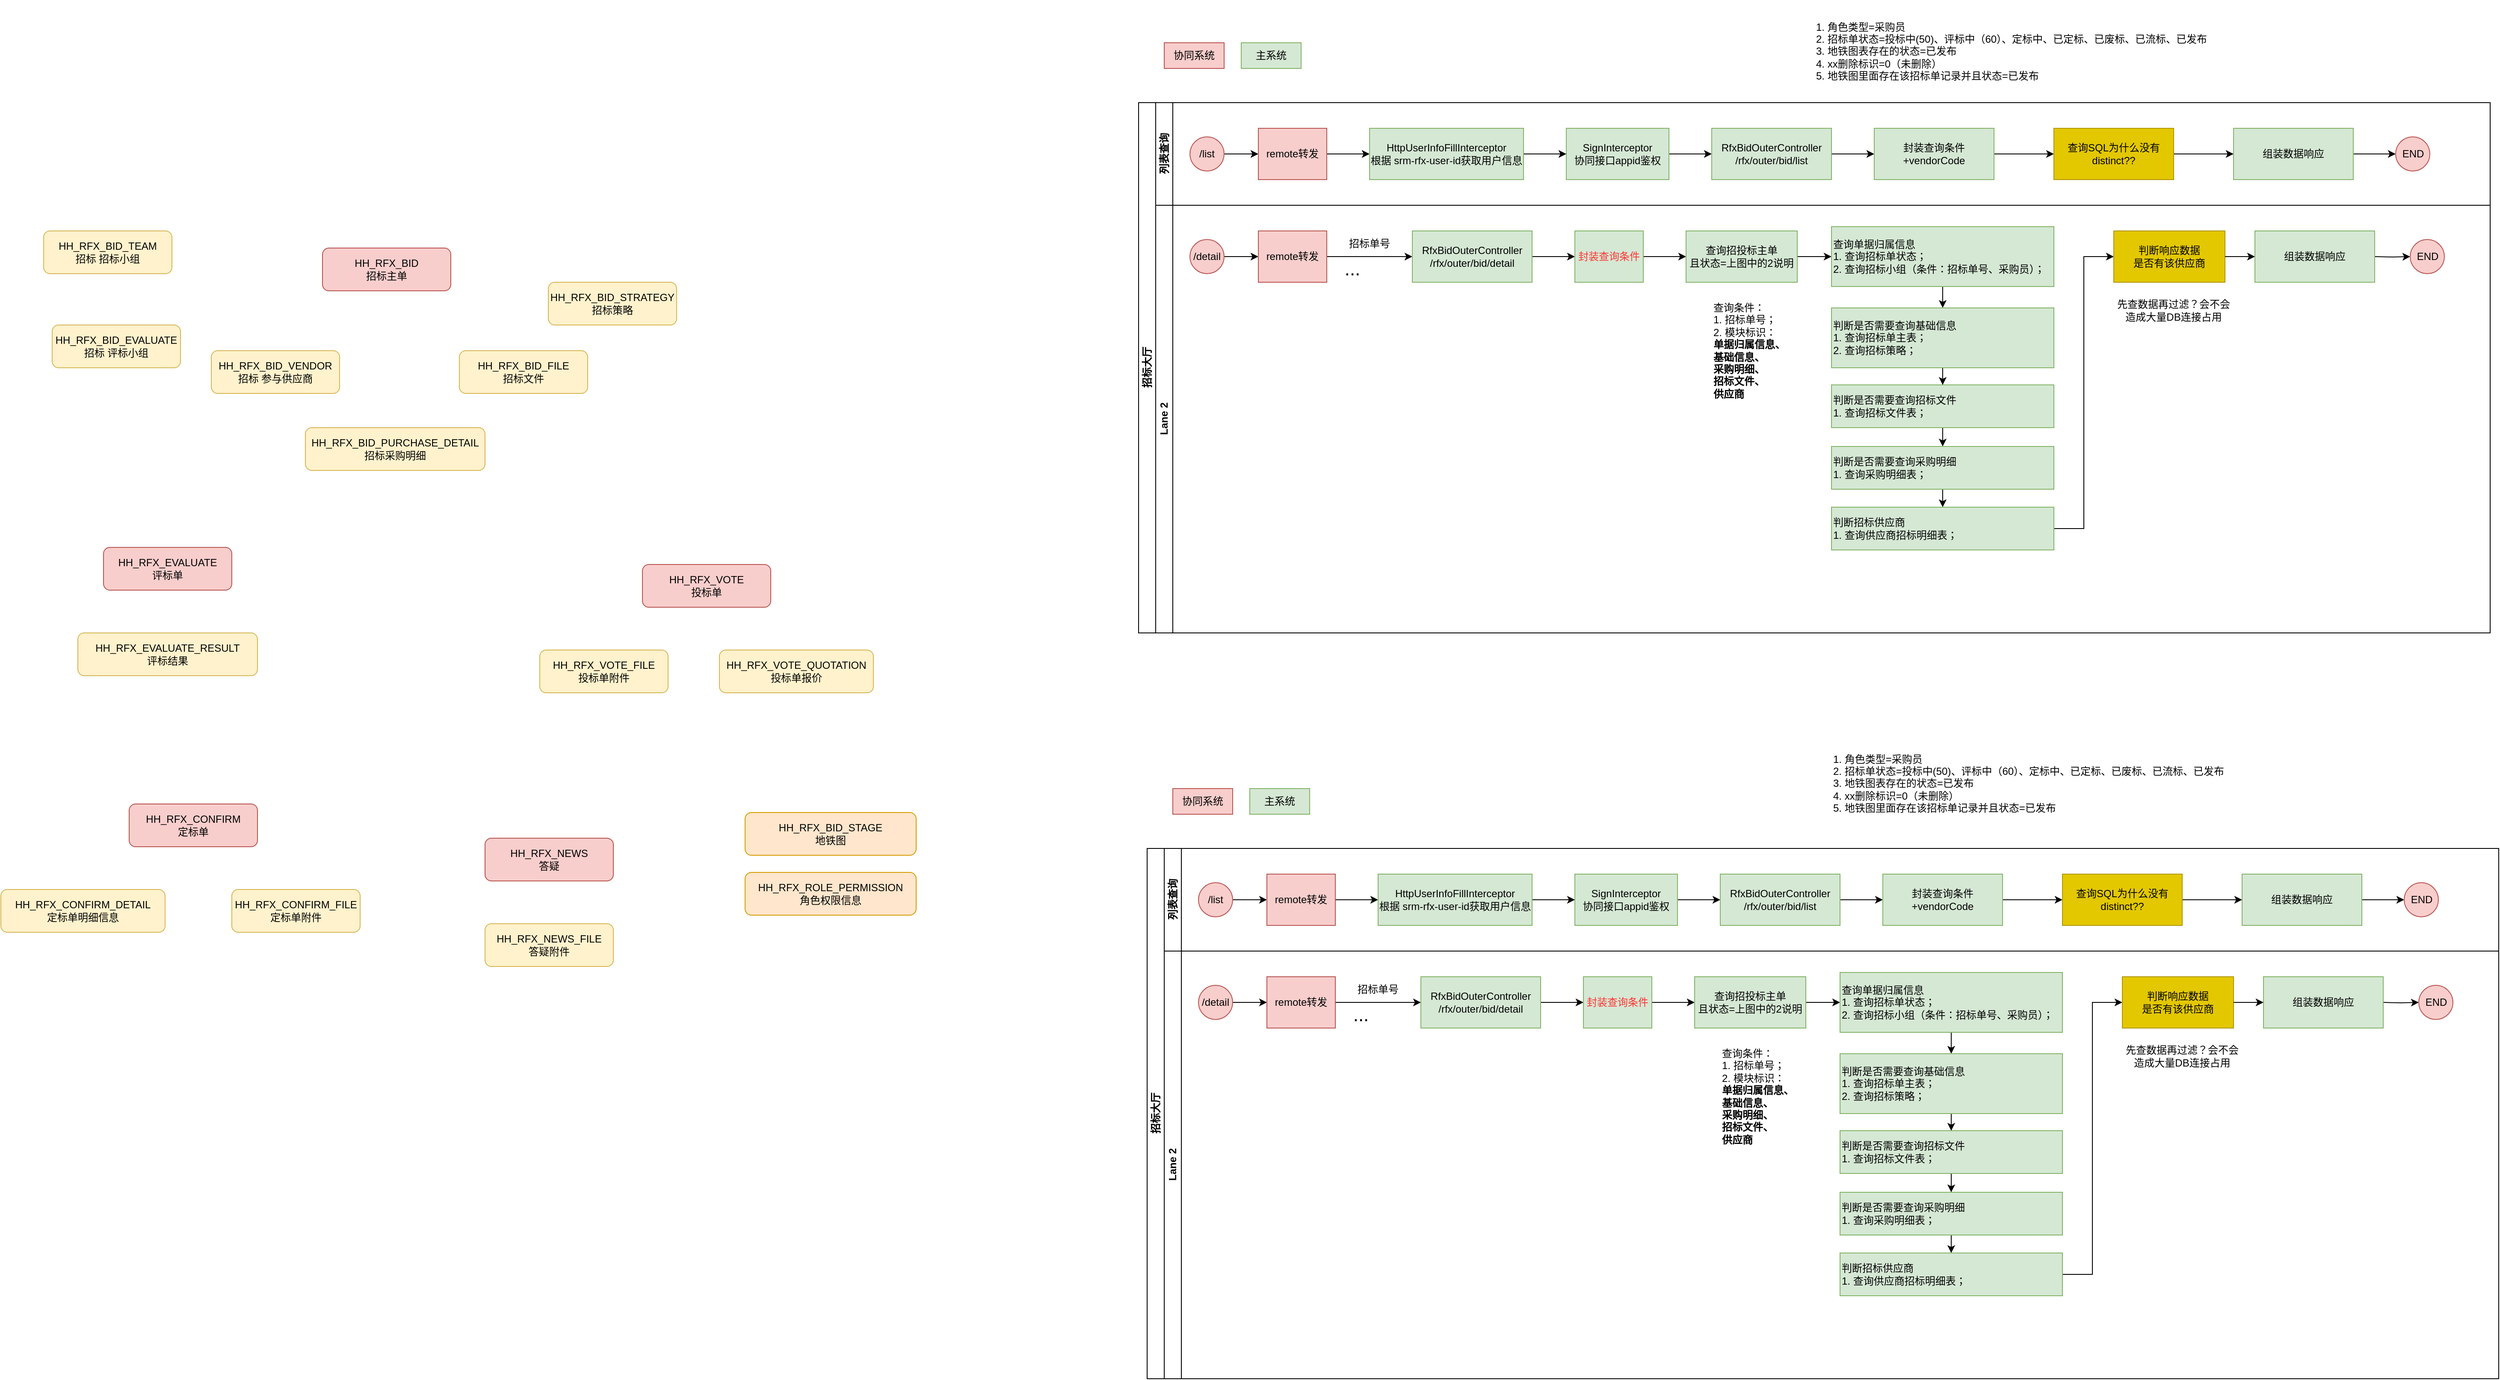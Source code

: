 <mxfile version="24.8.6">
  <diagram id="prtHgNgQTEPvFCAcTncT" name="Page-1">
    <mxGraphModel dx="2861" dy="704" grid="1" gridSize="10" guides="1" tooltips="1" connect="1" arrows="1" fold="1" page="1" pageScale="1" pageWidth="827" pageHeight="1169" math="0" shadow="0">
      <root>
        <mxCell id="0" />
        <mxCell id="1" parent="0" />
        <mxCell id="dNxyNK7c78bLwvsdeMH5-19" value="招标大厅" style="swimlane;html=1;childLayout=stackLayout;resizeParent=1;resizeParentMax=0;horizontal=0;startSize=20;horizontalStack=0;" parent="1" vertex="1">
          <mxGeometry x="120" y="120" width="1580" height="620" as="geometry" />
        </mxCell>
        <mxCell id="dNxyNK7c78bLwvsdeMH5-20" value="列表查询" style="swimlane;html=1;startSize=20;horizontal=0;align=center;" parent="dNxyNK7c78bLwvsdeMH5-19" vertex="1">
          <mxGeometry x="20" width="1560" height="120" as="geometry" />
        </mxCell>
        <mxCell id="dNxyNK7c78bLwvsdeMH5-25" value="" style="edgeStyle=orthogonalEdgeStyle;rounded=0;orthogonalLoop=1;jettySize=auto;html=1;" parent="dNxyNK7c78bLwvsdeMH5-20" source="dNxyNK7c78bLwvsdeMH5-23" target="dNxyNK7c78bLwvsdeMH5-24" edge="1">
          <mxGeometry relative="1" as="geometry" />
        </mxCell>
        <mxCell id="dNxyNK7c78bLwvsdeMH5-23" value="/list" style="ellipse;whiteSpace=wrap;html=1;fillColor=#f8cecc;strokeColor=#b85450;" parent="dNxyNK7c78bLwvsdeMH5-20" vertex="1">
          <mxGeometry x="40" y="40" width="40" height="40" as="geometry" />
        </mxCell>
        <mxCell id="eU4avIr93L6JoO_hdqMd-41" value="" style="edgeStyle=orthogonalEdgeStyle;rounded=0;orthogonalLoop=1;jettySize=auto;html=1;" edge="1" parent="dNxyNK7c78bLwvsdeMH5-20" source="dNxyNK7c78bLwvsdeMH5-24" target="eU4avIr93L6JoO_hdqMd-8">
          <mxGeometry relative="1" as="geometry" />
        </mxCell>
        <mxCell id="dNxyNK7c78bLwvsdeMH5-24" value="remote转发" style="rounded=0;whiteSpace=wrap;html=1;fontFamily=Helvetica;fontSize=12;align=center;fillColor=#f8cecc;strokeColor=#b85450;" parent="dNxyNK7c78bLwvsdeMH5-20" vertex="1">
          <mxGeometry x="120" y="30" width="80" height="60" as="geometry" />
        </mxCell>
        <mxCell id="eU4avIr93L6JoO_hdqMd-43" value="" style="edgeStyle=orthogonalEdgeStyle;rounded=0;orthogonalLoop=1;jettySize=auto;html=1;" edge="1" parent="dNxyNK7c78bLwvsdeMH5-20" source="dNxyNK7c78bLwvsdeMH5-30" target="eU4avIr93L6JoO_hdqMd-7">
          <mxGeometry relative="1" as="geometry" />
        </mxCell>
        <mxCell id="dNxyNK7c78bLwvsdeMH5-30" value="SignInterceptor&lt;div&gt;协同接口appid鉴权&lt;/div&gt;" style="rounded=0;html=1;fontFamily=Helvetica;fontSize=12;align=center;fillColor=#d5e8d4;strokeColor=#82b366;whiteSpace=wrap;" parent="dNxyNK7c78bLwvsdeMH5-20" vertex="1">
          <mxGeometry x="480" y="30" width="120" height="60" as="geometry" />
        </mxCell>
        <mxCell id="eU4avIr93L6JoO_hdqMd-42" value="" style="edgeStyle=orthogonalEdgeStyle;rounded=0;orthogonalLoop=1;jettySize=auto;html=1;" edge="1" parent="dNxyNK7c78bLwvsdeMH5-20" source="eU4avIr93L6JoO_hdqMd-8" target="dNxyNK7c78bLwvsdeMH5-30">
          <mxGeometry relative="1" as="geometry" />
        </mxCell>
        <mxCell id="eU4avIr93L6JoO_hdqMd-8" value="HttpUserInfoFillInterceptor&lt;br&gt;根据 srm-rfx-user-id获取用户信息" style="rounded=0;html=1;fontFamily=Helvetica;fontSize=12;align=center;fillColor=#d5e8d4;strokeColor=#82b366;whiteSpace=wrap;" vertex="1" parent="dNxyNK7c78bLwvsdeMH5-20">
          <mxGeometry x="250" y="30" width="180" height="60" as="geometry" />
        </mxCell>
        <mxCell id="eU4avIr93L6JoO_hdqMd-44" value="" style="edgeStyle=orthogonalEdgeStyle;rounded=0;orthogonalLoop=1;jettySize=auto;html=1;" edge="1" parent="dNxyNK7c78bLwvsdeMH5-20" source="eU4avIr93L6JoO_hdqMd-7" target="eU4avIr93L6JoO_hdqMd-37">
          <mxGeometry relative="1" as="geometry" />
        </mxCell>
        <mxCell id="eU4avIr93L6JoO_hdqMd-7" value="&lt;div&gt;RfxBidOuterController&lt;br&gt;&lt;/div&gt;/rfx/outer&lt;span style=&quot;background-color: initial;&quot;&gt;/bid/list&lt;/span&gt;" style="rounded=0;html=1;fontFamily=Helvetica;fontSize=12;align=center;fillColor=#d5e8d4;strokeColor=#82b366;whiteSpace=wrap;" vertex="1" parent="dNxyNK7c78bLwvsdeMH5-20">
          <mxGeometry x="650" y="30" width="140" height="60" as="geometry" />
        </mxCell>
        <mxCell id="eU4avIr93L6JoO_hdqMd-76" value="" style="edgeStyle=orthogonalEdgeStyle;rounded=0;orthogonalLoop=1;jettySize=auto;html=1;" edge="1" parent="dNxyNK7c78bLwvsdeMH5-20" source="eU4avIr93L6JoO_hdqMd-37" target="eU4avIr93L6JoO_hdqMd-75">
          <mxGeometry relative="1" as="geometry" />
        </mxCell>
        <mxCell id="eU4avIr93L6JoO_hdqMd-37" value="封装查询条件+vendorCode" style="rounded=0;html=1;fontFamily=Helvetica;fontSize=12;align=center;fillColor=#d5e8d4;strokeColor=#82b366;whiteSpace=wrap;" vertex="1" parent="dNxyNK7c78bLwvsdeMH5-20">
          <mxGeometry x="840" y="30" width="140" height="60" as="geometry" />
        </mxCell>
        <mxCell id="eU4avIr93L6JoO_hdqMd-47" value="" style="edgeStyle=orthogonalEdgeStyle;rounded=0;orthogonalLoop=1;jettySize=auto;html=1;" edge="1" parent="dNxyNK7c78bLwvsdeMH5-20" source="eU4avIr93L6JoO_hdqMd-40" target="eU4avIr93L6JoO_hdqMd-46">
          <mxGeometry relative="1" as="geometry" />
        </mxCell>
        <mxCell id="eU4avIr93L6JoO_hdqMd-40" value="组装数据响应" style="rounded=0;html=1;fontFamily=Helvetica;fontSize=12;align=center;fillColor=#d5e8d4;strokeColor=#82b366;whiteSpace=wrap;" vertex="1" parent="dNxyNK7c78bLwvsdeMH5-20">
          <mxGeometry x="1260" y="30" width="140" height="60" as="geometry" />
        </mxCell>
        <mxCell id="eU4avIr93L6JoO_hdqMd-46" value="END" style="ellipse;whiteSpace=wrap;html=1;fillColor=#f8cecc;strokeColor=#b85450;" vertex="1" parent="dNxyNK7c78bLwvsdeMH5-20">
          <mxGeometry x="1449.5" y="40" width="40" height="40" as="geometry" />
        </mxCell>
        <mxCell id="eU4avIr93L6JoO_hdqMd-77" value="" style="edgeStyle=orthogonalEdgeStyle;rounded=0;orthogonalLoop=1;jettySize=auto;html=1;" edge="1" parent="dNxyNK7c78bLwvsdeMH5-20" source="eU4avIr93L6JoO_hdqMd-75" target="eU4avIr93L6JoO_hdqMd-40">
          <mxGeometry relative="1" as="geometry" />
        </mxCell>
        <mxCell id="eU4avIr93L6JoO_hdqMd-75" value="查询SQL为什么没有&lt;div&gt;distinct??&lt;/div&gt;" style="rounded=0;html=1;fontFamily=Helvetica;fontSize=12;align=center;fillColor=#e3c800;strokeColor=#B09500;whiteSpace=wrap;fontColor=#000000;" vertex="1" parent="dNxyNK7c78bLwvsdeMH5-20">
          <mxGeometry x="1050" y="30" width="140" height="60" as="geometry" />
        </mxCell>
        <mxCell id="dNxyNK7c78bLwvsdeMH5-21" value="Lane 2" style="swimlane;html=1;startSize=20;horizontal=0;" parent="dNxyNK7c78bLwvsdeMH5-19" vertex="1">
          <mxGeometry x="20" y="120" width="1560" height="500" as="geometry" />
        </mxCell>
        <mxCell id="eU4avIr93L6JoO_hdqMd-10" value="" style="edgeStyle=orthogonalEdgeStyle;rounded=0;orthogonalLoop=1;jettySize=auto;html=1;" edge="1" parent="dNxyNK7c78bLwvsdeMH5-21" source="eU4avIr93L6JoO_hdqMd-11" target="eU4avIr93L6JoO_hdqMd-12">
          <mxGeometry relative="1" as="geometry" />
        </mxCell>
        <mxCell id="eU4avIr93L6JoO_hdqMd-11" value="/detail" style="ellipse;whiteSpace=wrap;html=1;fillColor=#f8cecc;strokeColor=#b85450;" vertex="1" parent="dNxyNK7c78bLwvsdeMH5-21">
          <mxGeometry x="40" y="40" width="40" height="40" as="geometry" />
        </mxCell>
        <mxCell id="eU4avIr93L6JoO_hdqMd-52" value="" style="edgeStyle=orthogonalEdgeStyle;rounded=0;orthogonalLoop=1;jettySize=auto;html=1;" edge="1" parent="dNxyNK7c78bLwvsdeMH5-21" source="eU4avIr93L6JoO_hdqMd-12" target="eU4avIr93L6JoO_hdqMd-51">
          <mxGeometry relative="1" as="geometry" />
        </mxCell>
        <mxCell id="eU4avIr93L6JoO_hdqMd-12" value="remote转发" style="rounded=0;whiteSpace=wrap;html=1;fontFamily=Helvetica;fontSize=12;align=center;fillColor=#f8cecc;strokeColor=#b85450;" vertex="1" parent="dNxyNK7c78bLwvsdeMH5-21">
          <mxGeometry x="120" y="30" width="80" height="60" as="geometry" />
        </mxCell>
        <mxCell id="eU4avIr93L6JoO_hdqMd-56" value="" style="edgeStyle=orthogonalEdgeStyle;rounded=0;orthogonalLoop=1;jettySize=auto;html=1;" edge="1" parent="dNxyNK7c78bLwvsdeMH5-21" source="eU4avIr93L6JoO_hdqMd-51" target="eU4avIr93L6JoO_hdqMd-55">
          <mxGeometry relative="1" as="geometry" />
        </mxCell>
        <mxCell id="eU4avIr93L6JoO_hdqMd-51" value="&lt;div&gt;RfxBidOuterController&lt;br&gt;&lt;/div&gt;/rfx/outer&lt;span style=&quot;background-color: initial;&quot;&gt;/bid/&lt;/span&gt;detail" style="rounded=0;html=1;fontFamily=Helvetica;fontSize=12;align=center;fillColor=#d5e8d4;strokeColor=#82b366;whiteSpace=wrap;" vertex="1" parent="dNxyNK7c78bLwvsdeMH5-21">
          <mxGeometry x="300" y="30" width="140" height="60" as="geometry" />
        </mxCell>
        <mxCell id="eU4avIr93L6JoO_hdqMd-49" value="&lt;font style=&quot;font-size: 22px;&quot;&gt;...&lt;/font&gt;" style="text;html=1;align=center;verticalAlign=middle;whiteSpace=wrap;rounded=0;" vertex="1" parent="dNxyNK7c78bLwvsdeMH5-21">
          <mxGeometry x="200" y="60" width="60" height="30" as="geometry" />
        </mxCell>
        <mxCell id="eU4avIr93L6JoO_hdqMd-54" value="招标单号" style="text;html=1;align=center;verticalAlign=middle;whiteSpace=wrap;rounded=0;" vertex="1" parent="dNxyNK7c78bLwvsdeMH5-21">
          <mxGeometry x="220" y="30" width="60" height="30" as="geometry" />
        </mxCell>
        <mxCell id="eU4avIr93L6JoO_hdqMd-59" value="" style="edgeStyle=orthogonalEdgeStyle;rounded=0;orthogonalLoop=1;jettySize=auto;html=1;" edge="1" parent="dNxyNK7c78bLwvsdeMH5-21" source="eU4avIr93L6JoO_hdqMd-55" target="eU4avIr93L6JoO_hdqMd-58">
          <mxGeometry relative="1" as="geometry" />
        </mxCell>
        <mxCell id="eU4avIr93L6JoO_hdqMd-55" value="&lt;font color=&quot;#ff3333&quot;&gt;封装查询条件&lt;/font&gt;" style="rounded=0;html=1;fontFamily=Helvetica;fontSize=12;align=center;fillColor=#d5e8d4;strokeColor=#82b366;whiteSpace=wrap;" vertex="1" parent="dNxyNK7c78bLwvsdeMH5-21">
          <mxGeometry x="490" y="30" width="80" height="60" as="geometry" />
        </mxCell>
        <mxCell id="eU4avIr93L6JoO_hdqMd-57" value="查询条件：&lt;div&gt;1. 招标单号；&lt;/div&gt;&lt;div style=&quot;&quot;&gt;2. 模块标识：&lt;/div&gt;&lt;div style=&quot;&quot;&gt;&lt;b&gt;单据归属信息、&lt;/b&gt;&lt;/div&gt;&lt;div style=&quot;&quot;&gt;&lt;b&gt;基础信息、&lt;/b&gt;&lt;/div&gt;&lt;div style=&quot;&quot;&gt;&lt;b&gt;采购明细、&lt;/b&gt;&lt;/div&gt;&lt;div style=&quot;&quot;&gt;&lt;b&gt;招标文件、&lt;/b&gt;&lt;/div&gt;&lt;div style=&quot;&quot;&gt;&lt;b&gt;供应商&lt;/b&gt;&lt;/div&gt;" style="text;html=1;align=left;verticalAlign=middle;whiteSpace=wrap;rounded=0;" vertex="1" parent="dNxyNK7c78bLwvsdeMH5-21">
          <mxGeometry x="650" y="110" width="120" height="120" as="geometry" />
        </mxCell>
        <mxCell id="eU4avIr93L6JoO_hdqMd-74" value="" style="edgeStyle=orthogonalEdgeStyle;rounded=0;orthogonalLoop=1;jettySize=auto;html=1;" edge="1" parent="dNxyNK7c78bLwvsdeMH5-21" source="eU4avIr93L6JoO_hdqMd-58" target="eU4avIr93L6JoO_hdqMd-73">
          <mxGeometry relative="1" as="geometry" />
        </mxCell>
        <mxCell id="eU4avIr93L6JoO_hdqMd-58" value="查询招投标主单&lt;br&gt;且状态=上图中的2说明" style="rounded=0;html=1;fontFamily=Helvetica;fontSize=12;align=center;fillColor=#d5e8d4;strokeColor=#82b366;whiteSpace=wrap;" vertex="1" parent="dNxyNK7c78bLwvsdeMH5-21">
          <mxGeometry x="620" y="30" width="130" height="60" as="geometry" />
        </mxCell>
        <mxCell id="eU4avIr93L6JoO_hdqMd-79" value="" style="edgeStyle=orthogonalEdgeStyle;rounded=0;orthogonalLoop=1;jettySize=auto;html=1;" edge="1" parent="dNxyNK7c78bLwvsdeMH5-21" source="eU4avIr93L6JoO_hdqMd-73" target="eU4avIr93L6JoO_hdqMd-78">
          <mxGeometry relative="1" as="geometry" />
        </mxCell>
        <mxCell id="eU4avIr93L6JoO_hdqMd-73" value="查询单据归属信息&lt;div&gt;1. 查询招标单状态；&lt;/div&gt;&lt;div&gt;2. 查询招标小组（条件：招标单号、采购员）；&lt;/div&gt;" style="rounded=0;html=1;fontFamily=Helvetica;fontSize=12;align=left;fillColor=#d5e8d4;strokeColor=#82b366;whiteSpace=wrap;" vertex="1" parent="dNxyNK7c78bLwvsdeMH5-21">
          <mxGeometry x="790" y="25" width="260" height="70" as="geometry" />
        </mxCell>
        <mxCell id="eU4avIr93L6JoO_hdqMd-81" value="" style="edgeStyle=orthogonalEdgeStyle;rounded=0;orthogonalLoop=1;jettySize=auto;html=1;" edge="1" parent="dNxyNK7c78bLwvsdeMH5-21" source="eU4avIr93L6JoO_hdqMd-78" target="eU4avIr93L6JoO_hdqMd-80">
          <mxGeometry relative="1" as="geometry" />
        </mxCell>
        <mxCell id="eU4avIr93L6JoO_hdqMd-78" value="&lt;div&gt;判断是否需要查询基础信息&lt;br&gt;&lt;/div&gt;&lt;div style=&quot;&quot;&gt;1. 查询招标单主表；&lt;/div&gt;&lt;div style=&quot;&quot;&gt;2. 查询招标策略；&lt;/div&gt;" style="rounded=0;html=1;fontFamily=Helvetica;fontSize=12;align=left;fillColor=#d5e8d4;strokeColor=#82b366;whiteSpace=wrap;" vertex="1" parent="dNxyNK7c78bLwvsdeMH5-21">
          <mxGeometry x="790" y="120" width="260" height="70" as="geometry" />
        </mxCell>
        <mxCell id="eU4avIr93L6JoO_hdqMd-83" value="" style="edgeStyle=orthogonalEdgeStyle;rounded=0;orthogonalLoop=1;jettySize=auto;html=1;" edge="1" parent="dNxyNK7c78bLwvsdeMH5-21" source="eU4avIr93L6JoO_hdqMd-80" target="eU4avIr93L6JoO_hdqMd-82">
          <mxGeometry relative="1" as="geometry" />
        </mxCell>
        <mxCell id="eU4avIr93L6JoO_hdqMd-80" value="&lt;div&gt;&lt;span style=&quot;background-color: initial;&quot;&gt;判断是否需要查询招标文件&lt;/span&gt;&lt;/div&gt;&lt;div&gt;&lt;span style=&quot;background-color: initial;&quot;&gt;1. 查询招标文件表；&lt;/span&gt;&lt;/div&gt;" style="rounded=0;html=1;fontFamily=Helvetica;fontSize=12;align=left;fillColor=#d5e8d4;strokeColor=#82b366;whiteSpace=wrap;" vertex="1" parent="dNxyNK7c78bLwvsdeMH5-21">
          <mxGeometry x="790" y="210" width="260" height="50" as="geometry" />
        </mxCell>
        <mxCell id="eU4avIr93L6JoO_hdqMd-85" value="" style="edgeStyle=orthogonalEdgeStyle;rounded=0;orthogonalLoop=1;jettySize=auto;html=1;" edge="1" parent="dNxyNK7c78bLwvsdeMH5-21" source="eU4avIr93L6JoO_hdqMd-82" target="eU4avIr93L6JoO_hdqMd-84">
          <mxGeometry relative="1" as="geometry" />
        </mxCell>
        <mxCell id="eU4avIr93L6JoO_hdqMd-82" value="&lt;div&gt;&lt;span style=&quot;background-color: initial;&quot;&gt;判断是否需要查询采购明细&lt;/span&gt;&lt;/div&gt;&lt;div&gt;&lt;span style=&quot;background-color: initial;&quot;&gt;1. 查询采购明细表；&lt;/span&gt;&lt;br&gt;&lt;/div&gt;" style="rounded=0;html=1;fontFamily=Helvetica;fontSize=12;align=left;fillColor=#d5e8d4;strokeColor=#82b366;whiteSpace=wrap;" vertex="1" parent="dNxyNK7c78bLwvsdeMH5-21">
          <mxGeometry x="790" y="282" width="260" height="50" as="geometry" />
        </mxCell>
        <mxCell id="eU4avIr93L6JoO_hdqMd-88" value="" style="edgeStyle=orthogonalEdgeStyle;rounded=0;orthogonalLoop=1;jettySize=auto;html=1;entryX=0;entryY=0.5;entryDx=0;entryDy=0;" edge="1" parent="dNxyNK7c78bLwvsdeMH5-21" source="eU4avIr93L6JoO_hdqMd-84" target="eU4avIr93L6JoO_hdqMd-86">
          <mxGeometry relative="1" as="geometry">
            <mxPoint x="1130" y="378" as="targetPoint" />
          </mxGeometry>
        </mxCell>
        <mxCell id="eU4avIr93L6JoO_hdqMd-84" value="&lt;div&gt;&lt;span style=&quot;background-color: initial;&quot;&gt;判断招标&lt;/span&gt;&lt;span style=&quot;background-color: initial;&quot;&gt;供应商&lt;/span&gt;&lt;/div&gt;&lt;div&gt;&lt;span style=&quot;background-color: initial;&quot;&gt;1. 查询供应商招标明细表；&lt;/span&gt;&lt;/div&gt;" style="rounded=0;html=1;fontFamily=Helvetica;fontSize=12;align=left;fillColor=#d5e8d4;strokeColor=#82b366;whiteSpace=wrap;" vertex="1" parent="dNxyNK7c78bLwvsdeMH5-21">
          <mxGeometry x="790" y="353" width="260" height="50" as="geometry" />
        </mxCell>
        <mxCell id="eU4avIr93L6JoO_hdqMd-86" value="判断响应数据&lt;div&gt;是否有该供应商&lt;/div&gt;" style="rounded=0;html=1;fontFamily=Helvetica;fontSize=12;align=center;fillColor=#e3c800;strokeColor=#B09500;whiteSpace=wrap;fontColor=#000000;" vertex="1" parent="dNxyNK7c78bLwvsdeMH5-21">
          <mxGeometry x="1120" y="30" width="130" height="60" as="geometry" />
        </mxCell>
        <mxCell id="eU4avIr93L6JoO_hdqMd-89" value="先查数据再过滤？会不会造成大量DB连接占用" style="text;html=1;align=center;verticalAlign=middle;whiteSpace=wrap;rounded=0;" vertex="1" parent="dNxyNK7c78bLwvsdeMH5-21">
          <mxGeometry x="1120" y="95" width="140" height="55" as="geometry" />
        </mxCell>
        <mxCell id="eU4avIr93L6JoO_hdqMd-92" value="" style="edgeStyle=orthogonalEdgeStyle;rounded=0;orthogonalLoop=1;jettySize=auto;html=1;" edge="1" parent="dNxyNK7c78bLwvsdeMH5-21" target="eU4avIr93L6JoO_hdqMd-93">
          <mxGeometry relative="1" as="geometry">
            <mxPoint x="1425" y="60" as="sourcePoint" />
          </mxGeometry>
        </mxCell>
        <mxCell id="eU4avIr93L6JoO_hdqMd-93" value="END" style="ellipse;whiteSpace=wrap;html=1;fillColor=#f8cecc;strokeColor=#b85450;" vertex="1" parent="dNxyNK7c78bLwvsdeMH5-21">
          <mxGeometry x="1466.5" y="40" width="40" height="40" as="geometry" />
        </mxCell>
        <mxCell id="eU4avIr93L6JoO_hdqMd-5" value="协同系统" style="rounded=0;whiteSpace=wrap;html=1;fillColor=#f8cecc;strokeColor=#b85450;" vertex="1" parent="1">
          <mxGeometry x="150" y="50" width="70" height="30" as="geometry" />
        </mxCell>
        <mxCell id="eU4avIr93L6JoO_hdqMd-6" value="主系统" style="rounded=0;whiteSpace=wrap;html=1;fillColor=#d5e8d4;strokeColor=#82b366;" vertex="1" parent="1">
          <mxGeometry x="240" y="50" width="70" height="30" as="geometry" />
        </mxCell>
        <mxCell id="eU4avIr93L6JoO_hdqMd-14" value="HH_RFX_BID&lt;br&gt;招标主单" style="rounded=1;whiteSpace=wrap;html=1;fillColor=#f8cecc;strokeColor=#b85450;" vertex="1" parent="1">
          <mxGeometry x="-834" y="290" width="150" height="50" as="geometry" />
        </mxCell>
        <mxCell id="eU4avIr93L6JoO_hdqMd-15" value="HH_RFX_BID_EVALUATE&lt;br&gt;招标 评标小组" style="rounded=1;whiteSpace=wrap;html=1;fillColor=#fff2cc;strokeColor=#d6b656;" vertex="1" parent="1">
          <mxGeometry x="-1150" y="380" width="150" height="50" as="geometry" />
        </mxCell>
        <mxCell id="eU4avIr93L6JoO_hdqMd-16" value="HH_RFX_BID_FILE&lt;br&gt;招标文件" style="rounded=1;whiteSpace=wrap;html=1;fillColor=#fff2cc;strokeColor=#d6b656;" vertex="1" parent="1">
          <mxGeometry x="-674" y="410" width="150" height="50" as="geometry" />
        </mxCell>
        <mxCell id="eU4avIr93L6JoO_hdqMd-17" value="HH_RFX_BID_PURCHASE_DETAIL&lt;br&gt;招标采购明细" style="rounded=1;whiteSpace=wrap;html=1;fillColor=#fff2cc;strokeColor=#d6b656;" vertex="1" parent="1">
          <mxGeometry x="-854" y="500" width="210" height="50" as="geometry" />
        </mxCell>
        <mxCell id="eU4avIr93L6JoO_hdqMd-18" value="HH_RFX_BID_STRATEGY&lt;br&gt;招标策略" style="rounded=1;whiteSpace=wrap;html=1;fillColor=#fff2cc;strokeColor=#d6b656;" vertex="1" parent="1">
          <mxGeometry x="-570" y="330" width="150" height="50" as="geometry" />
        </mxCell>
        <mxCell id="eU4avIr93L6JoO_hdqMd-19" value="HH_RFX_BID_TEAM&lt;br&gt;招标 招标小组" style="rounded=1;whiteSpace=wrap;html=1;fillColor=#fff2cc;strokeColor=#d6b656;" vertex="1" parent="1">
          <mxGeometry x="-1160" y="270" width="150" height="50" as="geometry" />
        </mxCell>
        <mxCell id="eU4avIr93L6JoO_hdqMd-21" value="HH_RFX_BID_VENDOR&lt;br&gt;招标 参与供应商" style="rounded=1;whiteSpace=wrap;html=1;fillColor=#fff2cc;strokeColor=#d6b656;" vertex="1" parent="1">
          <mxGeometry x="-964" y="410" width="150" height="50" as="geometry" />
        </mxCell>
        <mxCell id="eU4avIr93L6JoO_hdqMd-22" value="HH_RFX_CONFIRM&lt;br&gt;定标单" style="rounded=1;whiteSpace=wrap;html=1;fillColor=#f8cecc;strokeColor=#b85450;" vertex="1" parent="1">
          <mxGeometry x="-1060" y="940" width="150" height="50" as="geometry" />
        </mxCell>
        <mxCell id="eU4avIr93L6JoO_hdqMd-23" value="HH_RFX_CONFIRM_FILE&lt;div&gt;定标单附件&lt;/div&gt;" style="rounded=1;whiteSpace=wrap;html=1;fillColor=#fff2cc;strokeColor=#d6b656;" vertex="1" parent="1">
          <mxGeometry x="-940" y="1040" width="150" height="50" as="geometry" />
        </mxCell>
        <mxCell id="eU4avIr93L6JoO_hdqMd-24" value="HH_RFX_NEWS&lt;div&gt;答疑&lt;/div&gt;" style="rounded=1;whiteSpace=wrap;html=1;fillColor=#f8cecc;strokeColor=#b85450;" vertex="1" parent="1">
          <mxGeometry x="-644" y="980" width="150" height="50" as="geometry" />
        </mxCell>
        <mxCell id="eU4avIr93L6JoO_hdqMd-26" value="HH_RFX_NEWS_FILE&lt;br&gt;答疑附件" style="rounded=1;whiteSpace=wrap;html=1;fillColor=#fff2cc;strokeColor=#d6b656;" vertex="1" parent="1">
          <mxGeometry x="-644" y="1080" width="150" height="50" as="geometry" />
        </mxCell>
        <mxCell id="eU4avIr93L6JoO_hdqMd-27" value="HH_RFX_CONFIRM_DETAIL&lt;div&gt;定标单明细信息&lt;/div&gt;" style="rounded=1;whiteSpace=wrap;html=1;fillColor=#fff2cc;strokeColor=#d6b656;" vertex="1" parent="1">
          <mxGeometry x="-1210" y="1040" width="192" height="50" as="geometry" />
        </mxCell>
        <mxCell id="eU4avIr93L6JoO_hdqMd-30" value="HH_RFX_VOTE&lt;div&gt;投标单&lt;/div&gt;" style="rounded=1;whiteSpace=wrap;html=1;fillColor=#f8cecc;strokeColor=#b85450;" vertex="1" parent="1">
          <mxGeometry x="-460" y="660" width="150" height="50" as="geometry" />
        </mxCell>
        <mxCell id="eU4avIr93L6JoO_hdqMd-31" value="HH_RFX_ROLE_PERMISSION&lt;br&gt;角色权限信息" style="rounded=1;whiteSpace=wrap;html=1;fillColor=#ffe6cc;strokeColor=#d79b00;" vertex="1" parent="1">
          <mxGeometry x="-340" y="1020" width="200" height="50" as="geometry" />
        </mxCell>
        <mxCell id="eU4avIr93L6JoO_hdqMd-33" value="HH_RFX_VOTE_FILE&lt;br&gt;投标单附件" style="rounded=1;whiteSpace=wrap;html=1;fillColor=#fff2cc;strokeColor=#d6b656;" vertex="1" parent="1">
          <mxGeometry x="-580" y="760" width="150" height="50" as="geometry" />
        </mxCell>
        <mxCell id="eU4avIr93L6JoO_hdqMd-34" value="HH_RFX_VOTE_QUOTATION&lt;br&gt;投标单报价" style="rounded=1;whiteSpace=wrap;html=1;fillColor=#fff2cc;strokeColor=#d6b656;" vertex="1" parent="1">
          <mxGeometry x="-370" y="760" width="180" height="50" as="geometry" />
        </mxCell>
        <mxCell id="eU4avIr93L6JoO_hdqMd-35" value="HH_RFX_EVALUATE_RESULT&lt;br&gt;&lt;div&gt;评标结果&lt;/div&gt;" style="rounded=1;whiteSpace=wrap;html=1;fillColor=#fff2cc;strokeColor=#d6b656;" vertex="1" parent="1">
          <mxGeometry x="-1120" y="740" width="210" height="50" as="geometry" />
        </mxCell>
        <mxCell id="eU4avIr93L6JoO_hdqMd-36" value="HH_RFX_EVALUATE&lt;br&gt;评标单" style="rounded=1;whiteSpace=wrap;html=1;fillColor=#f8cecc;strokeColor=#b85450;" vertex="1" parent="1">
          <mxGeometry x="-1090" y="640" width="150" height="50" as="geometry" />
        </mxCell>
        <mxCell id="eU4avIr93L6JoO_hdqMd-38" value="1. 角色类型=采购员&lt;div style=&quot;&quot;&gt;2. 招标单状态=投标中(50)、评标中（60）、定标中、已定标、已废标、已流标、已发布&lt;/div&gt;&lt;div style=&quot;&quot;&gt;3.&amp;nbsp;地铁图表存在的状态=已发布&lt;/div&gt;&lt;div style=&quot;&quot;&gt;4. xx删除标识=0（未删除）&lt;/div&gt;&lt;div style=&quot;cursor: wait;&quot;&gt;5. 地铁图里面存在该招标单记录并且状态=已发布&lt;/div&gt;" style="text;html=1;align=left;verticalAlign=middle;whiteSpace=wrap;rounded=0;" vertex="1" parent="1">
          <mxGeometry x="910" width="460" height="120" as="geometry" />
        </mxCell>
        <mxCell id="eU4avIr93L6JoO_hdqMd-39" value="HH_RFX_BID_STAGE&lt;br&gt;地铁图" style="rounded=1;whiteSpace=wrap;html=1;fillColor=#ffe6cc;strokeColor=#d79b00;" vertex="1" parent="1">
          <mxGeometry x="-340" y="950" width="200" height="50" as="geometry" />
        </mxCell>
        <mxCell id="eU4avIr93L6JoO_hdqMd-90" value="组装数据响应" style="rounded=0;html=1;fontFamily=Helvetica;fontSize=12;align=center;fillColor=#d5e8d4;strokeColor=#82b366;whiteSpace=wrap;" vertex="1" parent="1">
          <mxGeometry x="1425" y="270" width="140" height="60" as="geometry" />
        </mxCell>
        <mxCell id="eU4avIr93L6JoO_hdqMd-91" value="" style="edgeStyle=orthogonalEdgeStyle;rounded=0;orthogonalLoop=1;jettySize=auto;html=1;" edge="1" parent="1" source="eU4avIr93L6JoO_hdqMd-86" target="eU4avIr93L6JoO_hdqMd-90">
          <mxGeometry relative="1" as="geometry" />
        </mxCell>
        <mxCell id="eU4avIr93L6JoO_hdqMd-94" value="招标大厅" style="swimlane;html=1;childLayout=stackLayout;resizeParent=1;resizeParentMax=0;horizontal=0;startSize=20;horizontalStack=0;" vertex="1" parent="1">
          <mxGeometry x="130" y="992" width="1580" height="620" as="geometry" />
        </mxCell>
        <mxCell id="eU4avIr93L6JoO_hdqMd-95" value="列表查询" style="swimlane;html=1;startSize=20;horizontal=0;align=center;" vertex="1" parent="eU4avIr93L6JoO_hdqMd-94">
          <mxGeometry x="20" width="1560" height="120" as="geometry" />
        </mxCell>
        <mxCell id="eU4avIr93L6JoO_hdqMd-96" value="" style="edgeStyle=orthogonalEdgeStyle;rounded=0;orthogonalLoop=1;jettySize=auto;html=1;" edge="1" parent="eU4avIr93L6JoO_hdqMd-95" source="eU4avIr93L6JoO_hdqMd-97" target="eU4avIr93L6JoO_hdqMd-99">
          <mxGeometry relative="1" as="geometry" />
        </mxCell>
        <mxCell id="eU4avIr93L6JoO_hdqMd-97" value="/list" style="ellipse;whiteSpace=wrap;html=1;fillColor=#f8cecc;strokeColor=#b85450;" vertex="1" parent="eU4avIr93L6JoO_hdqMd-95">
          <mxGeometry x="40" y="40" width="40" height="40" as="geometry" />
        </mxCell>
        <mxCell id="eU4avIr93L6JoO_hdqMd-98" value="" style="edgeStyle=orthogonalEdgeStyle;rounded=0;orthogonalLoop=1;jettySize=auto;html=1;" edge="1" parent="eU4avIr93L6JoO_hdqMd-95" source="eU4avIr93L6JoO_hdqMd-99" target="eU4avIr93L6JoO_hdqMd-103">
          <mxGeometry relative="1" as="geometry" />
        </mxCell>
        <mxCell id="eU4avIr93L6JoO_hdqMd-99" value="remote转发" style="rounded=0;whiteSpace=wrap;html=1;fontFamily=Helvetica;fontSize=12;align=center;fillColor=#f8cecc;strokeColor=#b85450;" vertex="1" parent="eU4avIr93L6JoO_hdqMd-95">
          <mxGeometry x="120" y="30" width="80" height="60" as="geometry" />
        </mxCell>
        <mxCell id="eU4avIr93L6JoO_hdqMd-100" value="" style="edgeStyle=orthogonalEdgeStyle;rounded=0;orthogonalLoop=1;jettySize=auto;html=1;" edge="1" parent="eU4avIr93L6JoO_hdqMd-95" source="eU4avIr93L6JoO_hdqMd-101" target="eU4avIr93L6JoO_hdqMd-105">
          <mxGeometry relative="1" as="geometry" />
        </mxCell>
        <mxCell id="eU4avIr93L6JoO_hdqMd-101" value="SignInterceptor&lt;div&gt;协同接口appid鉴权&lt;/div&gt;" style="rounded=0;html=1;fontFamily=Helvetica;fontSize=12;align=center;fillColor=#d5e8d4;strokeColor=#82b366;whiteSpace=wrap;" vertex="1" parent="eU4avIr93L6JoO_hdqMd-95">
          <mxGeometry x="480" y="30" width="120" height="60" as="geometry" />
        </mxCell>
        <mxCell id="eU4avIr93L6JoO_hdqMd-102" value="" style="edgeStyle=orthogonalEdgeStyle;rounded=0;orthogonalLoop=1;jettySize=auto;html=1;" edge="1" parent="eU4avIr93L6JoO_hdqMd-95" source="eU4avIr93L6JoO_hdqMd-103" target="eU4avIr93L6JoO_hdqMd-101">
          <mxGeometry relative="1" as="geometry" />
        </mxCell>
        <mxCell id="eU4avIr93L6JoO_hdqMd-103" value="HttpUserInfoFillInterceptor&lt;br&gt;根据 srm-rfx-user-id获取用户信息" style="rounded=0;html=1;fontFamily=Helvetica;fontSize=12;align=center;fillColor=#d5e8d4;strokeColor=#82b366;whiteSpace=wrap;" vertex="1" parent="eU4avIr93L6JoO_hdqMd-95">
          <mxGeometry x="250" y="30" width="180" height="60" as="geometry" />
        </mxCell>
        <mxCell id="eU4avIr93L6JoO_hdqMd-104" value="" style="edgeStyle=orthogonalEdgeStyle;rounded=0;orthogonalLoop=1;jettySize=auto;html=1;" edge="1" parent="eU4avIr93L6JoO_hdqMd-95" source="eU4avIr93L6JoO_hdqMd-105" target="eU4avIr93L6JoO_hdqMd-107">
          <mxGeometry relative="1" as="geometry" />
        </mxCell>
        <mxCell id="eU4avIr93L6JoO_hdqMd-105" value="&lt;div&gt;RfxBidOuterController&lt;br&gt;&lt;/div&gt;/rfx/outer&lt;span style=&quot;background-color: initial;&quot;&gt;/bid/list&lt;/span&gt;" style="rounded=0;html=1;fontFamily=Helvetica;fontSize=12;align=center;fillColor=#d5e8d4;strokeColor=#82b366;whiteSpace=wrap;" vertex="1" parent="eU4avIr93L6JoO_hdqMd-95">
          <mxGeometry x="650" y="30" width="140" height="60" as="geometry" />
        </mxCell>
        <mxCell id="eU4avIr93L6JoO_hdqMd-106" value="" style="edgeStyle=orthogonalEdgeStyle;rounded=0;orthogonalLoop=1;jettySize=auto;html=1;" edge="1" parent="eU4avIr93L6JoO_hdqMd-95" source="eU4avIr93L6JoO_hdqMd-107" target="eU4avIr93L6JoO_hdqMd-112">
          <mxGeometry relative="1" as="geometry" />
        </mxCell>
        <mxCell id="eU4avIr93L6JoO_hdqMd-107" value="封装查询条件+vendorCode" style="rounded=0;html=1;fontFamily=Helvetica;fontSize=12;align=center;fillColor=#d5e8d4;strokeColor=#82b366;whiteSpace=wrap;" vertex="1" parent="eU4avIr93L6JoO_hdqMd-95">
          <mxGeometry x="840" y="30" width="140" height="60" as="geometry" />
        </mxCell>
        <mxCell id="eU4avIr93L6JoO_hdqMd-108" value="" style="edgeStyle=orthogonalEdgeStyle;rounded=0;orthogonalLoop=1;jettySize=auto;html=1;" edge="1" parent="eU4avIr93L6JoO_hdqMd-95" source="eU4avIr93L6JoO_hdqMd-109" target="eU4avIr93L6JoO_hdqMd-110">
          <mxGeometry relative="1" as="geometry" />
        </mxCell>
        <mxCell id="eU4avIr93L6JoO_hdqMd-109" value="组装数据响应" style="rounded=0;html=1;fontFamily=Helvetica;fontSize=12;align=center;fillColor=#d5e8d4;strokeColor=#82b366;whiteSpace=wrap;" vertex="1" parent="eU4avIr93L6JoO_hdqMd-95">
          <mxGeometry x="1260" y="30" width="140" height="60" as="geometry" />
        </mxCell>
        <mxCell id="eU4avIr93L6JoO_hdqMd-110" value="END" style="ellipse;whiteSpace=wrap;html=1;fillColor=#f8cecc;strokeColor=#b85450;" vertex="1" parent="eU4avIr93L6JoO_hdqMd-95">
          <mxGeometry x="1449.5" y="40" width="40" height="40" as="geometry" />
        </mxCell>
        <mxCell id="eU4avIr93L6JoO_hdqMd-111" value="" style="edgeStyle=orthogonalEdgeStyle;rounded=0;orthogonalLoop=1;jettySize=auto;html=1;" edge="1" parent="eU4avIr93L6JoO_hdqMd-95" source="eU4avIr93L6JoO_hdqMd-112" target="eU4avIr93L6JoO_hdqMd-109">
          <mxGeometry relative="1" as="geometry" />
        </mxCell>
        <mxCell id="eU4avIr93L6JoO_hdqMd-112" value="查询SQL为什么没有&lt;div&gt;distinct??&lt;/div&gt;" style="rounded=0;html=1;fontFamily=Helvetica;fontSize=12;align=center;fillColor=#e3c800;strokeColor=#B09500;whiteSpace=wrap;fontColor=#000000;" vertex="1" parent="eU4avIr93L6JoO_hdqMd-95">
          <mxGeometry x="1050" y="30" width="140" height="60" as="geometry" />
        </mxCell>
        <mxCell id="eU4avIr93L6JoO_hdqMd-113" value="Lane 2" style="swimlane;html=1;startSize=20;horizontal=0;" vertex="1" parent="eU4avIr93L6JoO_hdqMd-94">
          <mxGeometry x="20" y="120" width="1560" height="500" as="geometry" />
        </mxCell>
        <mxCell id="eU4avIr93L6JoO_hdqMd-114" value="" style="edgeStyle=orthogonalEdgeStyle;rounded=0;orthogonalLoop=1;jettySize=auto;html=1;" edge="1" parent="eU4avIr93L6JoO_hdqMd-113" source="eU4avIr93L6JoO_hdqMd-115" target="eU4avIr93L6JoO_hdqMd-117">
          <mxGeometry relative="1" as="geometry" />
        </mxCell>
        <mxCell id="eU4avIr93L6JoO_hdqMd-115" value="/detail" style="ellipse;whiteSpace=wrap;html=1;fillColor=#f8cecc;strokeColor=#b85450;" vertex="1" parent="eU4avIr93L6JoO_hdqMd-113">
          <mxGeometry x="40" y="40" width="40" height="40" as="geometry" />
        </mxCell>
        <mxCell id="eU4avIr93L6JoO_hdqMd-116" value="" style="edgeStyle=orthogonalEdgeStyle;rounded=0;orthogonalLoop=1;jettySize=auto;html=1;" edge="1" parent="eU4avIr93L6JoO_hdqMd-113" source="eU4avIr93L6JoO_hdqMd-117" target="eU4avIr93L6JoO_hdqMd-119">
          <mxGeometry relative="1" as="geometry" />
        </mxCell>
        <mxCell id="eU4avIr93L6JoO_hdqMd-117" value="remote转发" style="rounded=0;whiteSpace=wrap;html=1;fontFamily=Helvetica;fontSize=12;align=center;fillColor=#f8cecc;strokeColor=#b85450;" vertex="1" parent="eU4avIr93L6JoO_hdqMd-113">
          <mxGeometry x="120" y="30" width="80" height="60" as="geometry" />
        </mxCell>
        <mxCell id="eU4avIr93L6JoO_hdqMd-118" value="" style="edgeStyle=orthogonalEdgeStyle;rounded=0;orthogonalLoop=1;jettySize=auto;html=1;" edge="1" parent="eU4avIr93L6JoO_hdqMd-113" source="eU4avIr93L6JoO_hdqMd-119" target="eU4avIr93L6JoO_hdqMd-123">
          <mxGeometry relative="1" as="geometry" />
        </mxCell>
        <mxCell id="eU4avIr93L6JoO_hdqMd-119" value="&lt;div&gt;RfxBidOuterController&lt;br&gt;&lt;/div&gt;/rfx/outer&lt;span style=&quot;background-color: initial;&quot;&gt;/bid/&lt;/span&gt;detail" style="rounded=0;html=1;fontFamily=Helvetica;fontSize=12;align=center;fillColor=#d5e8d4;strokeColor=#82b366;whiteSpace=wrap;" vertex="1" parent="eU4avIr93L6JoO_hdqMd-113">
          <mxGeometry x="300" y="30" width="140" height="60" as="geometry" />
        </mxCell>
        <mxCell id="eU4avIr93L6JoO_hdqMd-120" value="&lt;font style=&quot;font-size: 22px;&quot;&gt;...&lt;/font&gt;" style="text;html=1;align=center;verticalAlign=middle;whiteSpace=wrap;rounded=0;" vertex="1" parent="eU4avIr93L6JoO_hdqMd-113">
          <mxGeometry x="200" y="60" width="60" height="30" as="geometry" />
        </mxCell>
        <mxCell id="eU4avIr93L6JoO_hdqMd-121" value="招标单号" style="text;html=1;align=center;verticalAlign=middle;whiteSpace=wrap;rounded=0;" vertex="1" parent="eU4avIr93L6JoO_hdqMd-113">
          <mxGeometry x="220" y="30" width="60" height="30" as="geometry" />
        </mxCell>
        <mxCell id="eU4avIr93L6JoO_hdqMd-122" value="" style="edgeStyle=orthogonalEdgeStyle;rounded=0;orthogonalLoop=1;jettySize=auto;html=1;" edge="1" parent="eU4avIr93L6JoO_hdqMd-113" source="eU4avIr93L6JoO_hdqMd-123" target="eU4avIr93L6JoO_hdqMd-126">
          <mxGeometry relative="1" as="geometry" />
        </mxCell>
        <mxCell id="eU4avIr93L6JoO_hdqMd-123" value="&lt;font color=&quot;#ff3333&quot;&gt;封装查询条件&lt;/font&gt;" style="rounded=0;html=1;fontFamily=Helvetica;fontSize=12;align=center;fillColor=#d5e8d4;strokeColor=#82b366;whiteSpace=wrap;" vertex="1" parent="eU4avIr93L6JoO_hdqMd-113">
          <mxGeometry x="490" y="30" width="80" height="60" as="geometry" />
        </mxCell>
        <mxCell id="eU4avIr93L6JoO_hdqMd-124" value="查询条件：&lt;div&gt;1. 招标单号；&lt;/div&gt;&lt;div style=&quot;&quot;&gt;2. 模块标识：&lt;/div&gt;&lt;div style=&quot;&quot;&gt;&lt;b&gt;单据归属信息、&lt;/b&gt;&lt;/div&gt;&lt;div style=&quot;&quot;&gt;&lt;b&gt;基础信息、&lt;/b&gt;&lt;/div&gt;&lt;div style=&quot;&quot;&gt;&lt;b&gt;采购明细、&lt;/b&gt;&lt;/div&gt;&lt;div style=&quot;&quot;&gt;&lt;b&gt;招标文件、&lt;/b&gt;&lt;/div&gt;&lt;div style=&quot;&quot;&gt;&lt;b&gt;供应商&lt;/b&gt;&lt;/div&gt;" style="text;html=1;align=left;verticalAlign=middle;whiteSpace=wrap;rounded=0;" vertex="1" parent="eU4avIr93L6JoO_hdqMd-113">
          <mxGeometry x="650" y="110" width="120" height="120" as="geometry" />
        </mxCell>
        <mxCell id="eU4avIr93L6JoO_hdqMd-125" value="" style="edgeStyle=orthogonalEdgeStyle;rounded=0;orthogonalLoop=1;jettySize=auto;html=1;" edge="1" parent="eU4avIr93L6JoO_hdqMd-113" source="eU4avIr93L6JoO_hdqMd-126" target="eU4avIr93L6JoO_hdqMd-128">
          <mxGeometry relative="1" as="geometry" />
        </mxCell>
        <mxCell id="eU4avIr93L6JoO_hdqMd-126" value="查询招投标主单&lt;br&gt;且状态=上图中的2说明" style="rounded=0;html=1;fontFamily=Helvetica;fontSize=12;align=center;fillColor=#d5e8d4;strokeColor=#82b366;whiteSpace=wrap;" vertex="1" parent="eU4avIr93L6JoO_hdqMd-113">
          <mxGeometry x="620" y="30" width="130" height="60" as="geometry" />
        </mxCell>
        <mxCell id="eU4avIr93L6JoO_hdqMd-127" value="" style="edgeStyle=orthogonalEdgeStyle;rounded=0;orthogonalLoop=1;jettySize=auto;html=1;" edge="1" parent="eU4avIr93L6JoO_hdqMd-113" source="eU4avIr93L6JoO_hdqMd-128" target="eU4avIr93L6JoO_hdqMd-130">
          <mxGeometry relative="1" as="geometry" />
        </mxCell>
        <mxCell id="eU4avIr93L6JoO_hdqMd-128" value="查询单据归属信息&lt;div&gt;1. 查询招标单状态；&lt;/div&gt;&lt;div&gt;2. 查询招标小组（条件：招标单号、采购员）；&lt;/div&gt;" style="rounded=0;html=1;fontFamily=Helvetica;fontSize=12;align=left;fillColor=#d5e8d4;strokeColor=#82b366;whiteSpace=wrap;" vertex="1" parent="eU4avIr93L6JoO_hdqMd-113">
          <mxGeometry x="790" y="25" width="260" height="70" as="geometry" />
        </mxCell>
        <mxCell id="eU4avIr93L6JoO_hdqMd-129" value="" style="edgeStyle=orthogonalEdgeStyle;rounded=0;orthogonalLoop=1;jettySize=auto;html=1;" edge="1" parent="eU4avIr93L6JoO_hdqMd-113" source="eU4avIr93L6JoO_hdqMd-130" target="eU4avIr93L6JoO_hdqMd-132">
          <mxGeometry relative="1" as="geometry" />
        </mxCell>
        <mxCell id="eU4avIr93L6JoO_hdqMd-130" value="&lt;div&gt;判断是否需要查询基础信息&lt;br&gt;&lt;/div&gt;&lt;div style=&quot;&quot;&gt;1. 查询招标单主表；&lt;/div&gt;&lt;div style=&quot;&quot;&gt;2. 查询招标策略；&lt;/div&gt;" style="rounded=0;html=1;fontFamily=Helvetica;fontSize=12;align=left;fillColor=#d5e8d4;strokeColor=#82b366;whiteSpace=wrap;" vertex="1" parent="eU4avIr93L6JoO_hdqMd-113">
          <mxGeometry x="790" y="120" width="260" height="70" as="geometry" />
        </mxCell>
        <mxCell id="eU4avIr93L6JoO_hdqMd-131" value="" style="edgeStyle=orthogonalEdgeStyle;rounded=0;orthogonalLoop=1;jettySize=auto;html=1;" edge="1" parent="eU4avIr93L6JoO_hdqMd-113" source="eU4avIr93L6JoO_hdqMd-132" target="eU4avIr93L6JoO_hdqMd-134">
          <mxGeometry relative="1" as="geometry" />
        </mxCell>
        <mxCell id="eU4avIr93L6JoO_hdqMd-132" value="&lt;div&gt;&lt;span style=&quot;background-color: initial;&quot;&gt;判断是否需要查询招标文件&lt;/span&gt;&lt;/div&gt;&lt;div&gt;&lt;span style=&quot;background-color: initial;&quot;&gt;1. 查询招标文件表；&lt;/span&gt;&lt;/div&gt;" style="rounded=0;html=1;fontFamily=Helvetica;fontSize=12;align=left;fillColor=#d5e8d4;strokeColor=#82b366;whiteSpace=wrap;" vertex="1" parent="eU4avIr93L6JoO_hdqMd-113">
          <mxGeometry x="790" y="210" width="260" height="50" as="geometry" />
        </mxCell>
        <mxCell id="eU4avIr93L6JoO_hdqMd-133" value="" style="edgeStyle=orthogonalEdgeStyle;rounded=0;orthogonalLoop=1;jettySize=auto;html=1;" edge="1" parent="eU4avIr93L6JoO_hdqMd-113" source="eU4avIr93L6JoO_hdqMd-134" target="eU4avIr93L6JoO_hdqMd-136">
          <mxGeometry relative="1" as="geometry" />
        </mxCell>
        <mxCell id="eU4avIr93L6JoO_hdqMd-134" value="&lt;div&gt;&lt;span style=&quot;background-color: initial;&quot;&gt;判断是否需要查询采购明细&lt;/span&gt;&lt;/div&gt;&lt;div&gt;&lt;span style=&quot;background-color: initial;&quot;&gt;1. 查询采购明细表；&lt;/span&gt;&lt;br&gt;&lt;/div&gt;" style="rounded=0;html=1;fontFamily=Helvetica;fontSize=12;align=left;fillColor=#d5e8d4;strokeColor=#82b366;whiteSpace=wrap;" vertex="1" parent="eU4avIr93L6JoO_hdqMd-113">
          <mxGeometry x="790" y="282" width="260" height="50" as="geometry" />
        </mxCell>
        <mxCell id="eU4avIr93L6JoO_hdqMd-135" value="" style="edgeStyle=orthogonalEdgeStyle;rounded=0;orthogonalLoop=1;jettySize=auto;html=1;entryX=0;entryY=0.5;entryDx=0;entryDy=0;" edge="1" parent="eU4avIr93L6JoO_hdqMd-113" source="eU4avIr93L6JoO_hdqMd-136" target="eU4avIr93L6JoO_hdqMd-137">
          <mxGeometry relative="1" as="geometry">
            <mxPoint x="1130" y="378" as="targetPoint" />
          </mxGeometry>
        </mxCell>
        <mxCell id="eU4avIr93L6JoO_hdqMd-136" value="&lt;div&gt;&lt;span style=&quot;background-color: initial;&quot;&gt;判断招标&lt;/span&gt;&lt;span style=&quot;background-color: initial;&quot;&gt;供应商&lt;/span&gt;&lt;/div&gt;&lt;div&gt;&lt;span style=&quot;background-color: initial;&quot;&gt;1. 查询供应商招标明细表；&lt;/span&gt;&lt;/div&gt;" style="rounded=0;html=1;fontFamily=Helvetica;fontSize=12;align=left;fillColor=#d5e8d4;strokeColor=#82b366;whiteSpace=wrap;" vertex="1" parent="eU4avIr93L6JoO_hdqMd-113">
          <mxGeometry x="790" y="353" width="260" height="50" as="geometry" />
        </mxCell>
        <mxCell id="eU4avIr93L6JoO_hdqMd-137" value="判断响应数据&lt;div&gt;是否有该供应商&lt;/div&gt;" style="rounded=0;html=1;fontFamily=Helvetica;fontSize=12;align=center;fillColor=#e3c800;strokeColor=#B09500;whiteSpace=wrap;fontColor=#000000;" vertex="1" parent="eU4avIr93L6JoO_hdqMd-113">
          <mxGeometry x="1120" y="30" width="130" height="60" as="geometry" />
        </mxCell>
        <mxCell id="eU4avIr93L6JoO_hdqMd-138" value="先查数据再过滤？会不会造成大量DB连接占用" style="text;html=1;align=center;verticalAlign=middle;whiteSpace=wrap;rounded=0;" vertex="1" parent="eU4avIr93L6JoO_hdqMd-113">
          <mxGeometry x="1120" y="95" width="140" height="55" as="geometry" />
        </mxCell>
        <mxCell id="eU4avIr93L6JoO_hdqMd-139" value="" style="edgeStyle=orthogonalEdgeStyle;rounded=0;orthogonalLoop=1;jettySize=auto;html=1;" edge="1" parent="eU4avIr93L6JoO_hdqMd-113" target="eU4avIr93L6JoO_hdqMd-140">
          <mxGeometry relative="1" as="geometry">
            <mxPoint x="1425" y="60" as="sourcePoint" />
          </mxGeometry>
        </mxCell>
        <mxCell id="eU4avIr93L6JoO_hdqMd-140" value="END" style="ellipse;whiteSpace=wrap;html=1;fillColor=#f8cecc;strokeColor=#b85450;" vertex="1" parent="eU4avIr93L6JoO_hdqMd-113">
          <mxGeometry x="1466.5" y="40" width="40" height="40" as="geometry" />
        </mxCell>
        <mxCell id="eU4avIr93L6JoO_hdqMd-141" value="协同系统" style="rounded=0;whiteSpace=wrap;html=1;fillColor=#f8cecc;strokeColor=#b85450;" vertex="1" parent="1">
          <mxGeometry x="160" y="922" width="70" height="30" as="geometry" />
        </mxCell>
        <mxCell id="eU4avIr93L6JoO_hdqMd-142" value="主系统" style="rounded=0;whiteSpace=wrap;html=1;fillColor=#d5e8d4;strokeColor=#82b366;" vertex="1" parent="1">
          <mxGeometry x="250" y="922" width="70" height="30" as="geometry" />
        </mxCell>
        <mxCell id="eU4avIr93L6JoO_hdqMd-143" value="1. 角色类型=采购员&lt;div style=&quot;&quot;&gt;2. 招标单状态=投标中(50)、评标中（60）、定标中、已定标、已废标、已流标、已发布&lt;/div&gt;&lt;div style=&quot;&quot;&gt;3.&amp;nbsp;地铁图表存在的状态=已发布&lt;/div&gt;&lt;div style=&quot;&quot;&gt;4. xx删除标识=0（未删除）&lt;/div&gt;&lt;div style=&quot;cursor: wait;&quot;&gt;5. 地铁图里面存在该招标单记录并且状态=已发布&lt;/div&gt;" style="text;html=1;align=left;verticalAlign=middle;whiteSpace=wrap;rounded=0;" vertex="1" parent="1">
          <mxGeometry x="930" y="870" width="460" height="92" as="geometry" />
        </mxCell>
        <mxCell id="eU4avIr93L6JoO_hdqMd-144" value="组装数据响应" style="rounded=0;html=1;fontFamily=Helvetica;fontSize=12;align=center;fillColor=#d5e8d4;strokeColor=#82b366;whiteSpace=wrap;" vertex="1" parent="1">
          <mxGeometry x="1435" y="1142" width="140" height="60" as="geometry" />
        </mxCell>
        <mxCell id="eU4avIr93L6JoO_hdqMd-145" value="" style="edgeStyle=orthogonalEdgeStyle;rounded=0;orthogonalLoop=1;jettySize=auto;html=1;" edge="1" parent="1" source="eU4avIr93L6JoO_hdqMd-137" target="eU4avIr93L6JoO_hdqMd-144">
          <mxGeometry relative="1" as="geometry" />
        </mxCell>
      </root>
    </mxGraphModel>
  </diagram>
</mxfile>
